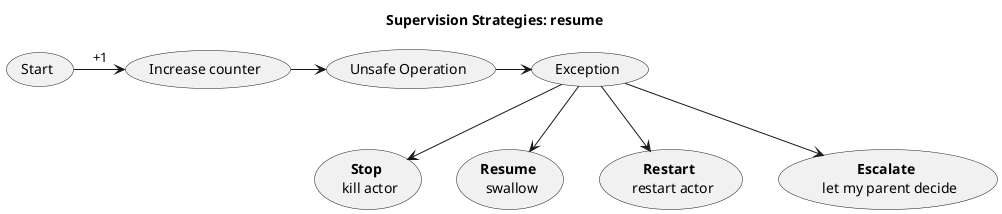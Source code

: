 @startuml
title Supervision Strategies: resume
(Start) -> (Increase counter) :+1
(Increase counter) -> (Unsafe Operation)
(Unsafe Operation) -> (Exception)
(Exception) -->(**Stop** \n kill actor)
(Exception) -->(**Resume** \n swallow)
(Exception) -->(**Restart** \n restart actor)
(Exception) -->(**Escalate** \n let my parent decide)

@enduml
